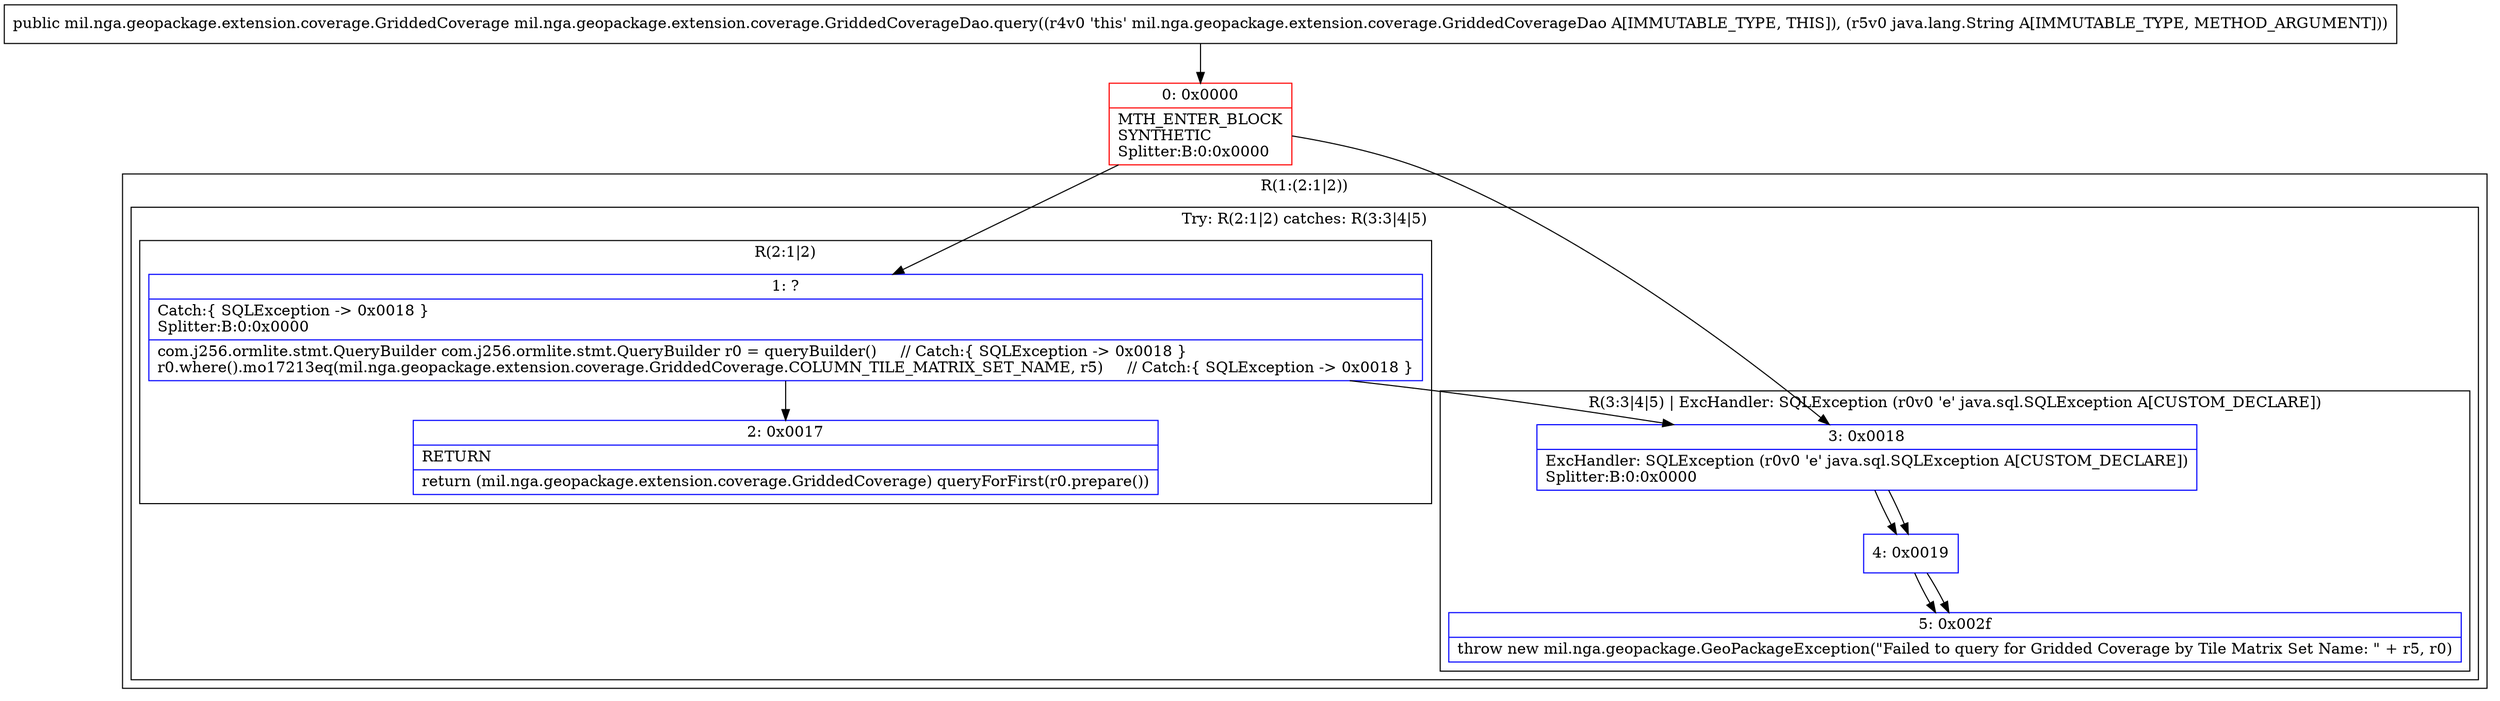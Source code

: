 digraph "CFG formil.nga.geopackage.extension.coverage.GriddedCoverageDao.query(Ljava\/lang\/String;)Lmil\/nga\/geopackage\/extension\/coverage\/GriddedCoverage;" {
subgraph cluster_Region_1156684602 {
label = "R(1:(2:1|2))";
node [shape=record,color=blue];
subgraph cluster_TryCatchRegion_1667469993 {
label = "Try: R(2:1|2) catches: R(3:3|4|5)";
node [shape=record,color=blue];
subgraph cluster_Region_1755178336 {
label = "R(2:1|2)";
node [shape=record,color=blue];
Node_1 [shape=record,label="{1\:\ ?|Catch:\{ SQLException \-\> 0x0018 \}\lSplitter:B:0:0x0000\l|com.j256.ormlite.stmt.QueryBuilder com.j256.ormlite.stmt.QueryBuilder r0 = queryBuilder()     \/\/ Catch:\{ SQLException \-\> 0x0018 \}\lr0.where().mo17213eq(mil.nga.geopackage.extension.coverage.GriddedCoverage.COLUMN_TILE_MATRIX_SET_NAME, r5)     \/\/ Catch:\{ SQLException \-\> 0x0018 \}\l}"];
Node_2 [shape=record,label="{2\:\ 0x0017|RETURN\l|return (mil.nga.geopackage.extension.coverage.GriddedCoverage) queryForFirst(r0.prepare())\l}"];
}
subgraph cluster_Region_1240836600 {
label = "R(3:3|4|5) | ExcHandler: SQLException (r0v0 'e' java.sql.SQLException A[CUSTOM_DECLARE])\l";
node [shape=record,color=blue];
Node_3 [shape=record,label="{3\:\ 0x0018|ExcHandler: SQLException (r0v0 'e' java.sql.SQLException A[CUSTOM_DECLARE])\lSplitter:B:0:0x0000\l}"];
Node_4 [shape=record,label="{4\:\ 0x0019}"];
Node_5 [shape=record,label="{5\:\ 0x002f|throw new mil.nga.geopackage.GeoPackageException(\"Failed to query for Gridded Coverage by Tile Matrix Set Name: \" + r5, r0)\l}"];
}
}
}
subgraph cluster_Region_1240836600 {
label = "R(3:3|4|5) | ExcHandler: SQLException (r0v0 'e' java.sql.SQLException A[CUSTOM_DECLARE])\l";
node [shape=record,color=blue];
Node_3 [shape=record,label="{3\:\ 0x0018|ExcHandler: SQLException (r0v0 'e' java.sql.SQLException A[CUSTOM_DECLARE])\lSplitter:B:0:0x0000\l}"];
Node_4 [shape=record,label="{4\:\ 0x0019}"];
Node_5 [shape=record,label="{5\:\ 0x002f|throw new mil.nga.geopackage.GeoPackageException(\"Failed to query for Gridded Coverage by Tile Matrix Set Name: \" + r5, r0)\l}"];
}
Node_0 [shape=record,color=red,label="{0\:\ 0x0000|MTH_ENTER_BLOCK\lSYNTHETIC\lSplitter:B:0:0x0000\l}"];
MethodNode[shape=record,label="{public mil.nga.geopackage.extension.coverage.GriddedCoverage mil.nga.geopackage.extension.coverage.GriddedCoverageDao.query((r4v0 'this' mil.nga.geopackage.extension.coverage.GriddedCoverageDao A[IMMUTABLE_TYPE, THIS]), (r5v0 java.lang.String A[IMMUTABLE_TYPE, METHOD_ARGUMENT])) }"];
MethodNode -> Node_0;
Node_1 -> Node_2;
Node_1 -> Node_3;
Node_3 -> Node_4;
Node_4 -> Node_5;
Node_3 -> Node_4;
Node_4 -> Node_5;
Node_0 -> Node_1;
Node_0 -> Node_3;
}

